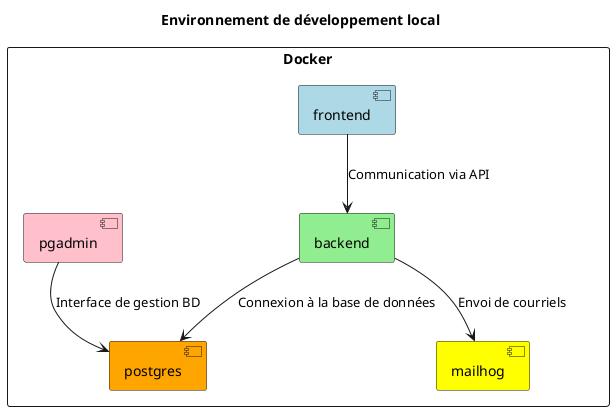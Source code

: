 @startuml
!define RECTANGLE class

title "Environnement de développement local"

rectangle "Docker" {
  
  component "frontend" as FE #lightblue
  component "backend" as BE #lightgreen
  component "mailhog" as MH #yellow
  component "postgres" as PG #orange
  component "pgadmin" as PA #pink

  FE --> BE : Communication via API
  BE --> PG : Connexion à la base de données
  BE --> MH : Envoi de courriels
  PA --> PG : Interface de gestion BD
}
@enduml
